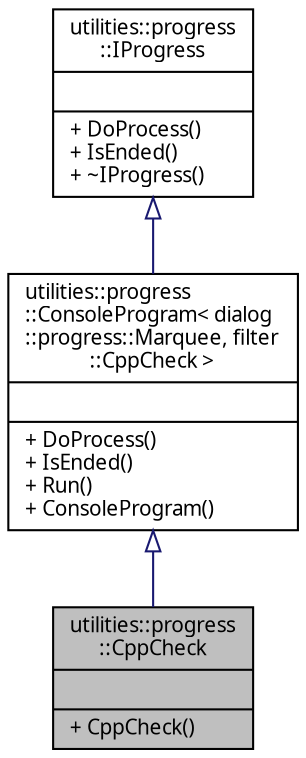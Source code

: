 digraph "utilities::progress::CppCheck"
{
 // INTERACTIVE_SVG=YES
  edge [fontname="Verdana",fontsize="10",labelfontname="Verdana",labelfontsize="10"];
  node [fontname="Verdana",fontsize="10",shape=record];
  Node1 [label="{utilities::progress\l::CppCheck\n||+ CppCheck()\l}",height=0.2,width=0.4,color="black", fillcolor="grey75", style="filled", fontcolor="black"];
  Node2 -> Node1 [dir="back",color="midnightblue",fontsize="10",style="solid",arrowtail="onormal",fontname="Verdana"];
  Node2 [label="{utilities::progress\l::ConsoleProgram\< dialog\l::progress::Marquee, filter\l::CppCheck \>\n||+ DoProcess()\l+ IsEnded()\l+ Run()\l+ ConsoleProgram()\l}",height=0.2,width=0.4,color="black", fillcolor="white", style="filled",URL="$classutilities_1_1progress_1_1_console_program.html"];
  Node3 -> Node2 [dir="back",color="midnightblue",fontsize="10",style="solid",arrowtail="onormal",fontname="Verdana"];
  Node3 [label="{utilities::progress\l::IProgress\n||+ DoProcess()\l+ IsEnded()\l+ ~IProgress()\l}",height=0.2,width=0.4,color="black", fillcolor="white", style="filled",URL="$classutilities_1_1progress_1_1_i_progress.html",tooltip="Класс входит в Проект Progress   Интерфейсный класс для классов-оберток, выполняющих конкретную работ..."];
}
